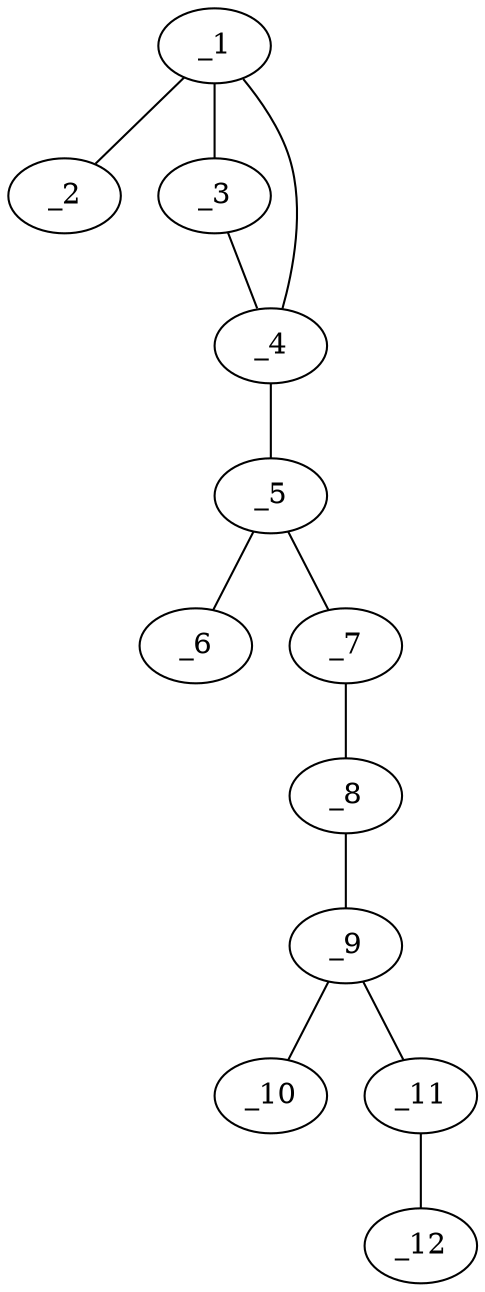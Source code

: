 graph molid649441 {
	_1	 [charge=0,
		chem=1,
		symbol="C  ",
		x="2.5",
		y="-1.116"];
	_2	 [charge=0,
		chem=1,
		symbol="C  ",
		x=2,
		y="-1.9821"];
	_1 -- _2	 [valence=1];
	_3	 [charge=0,
		chem=1,
		symbol="C  ",
		x="2.5",
		y="-0.116"];
	_1 -- _3	 [valence=1];
	_4	 [charge=0,
		chem=4,
		symbol="N  ",
		x="3.366",
		y="-0.616"];
	_1 -- _4	 [valence=1];
	_3 -- _4	 [valence=1];
	_5	 [charge=0,
		chem=1,
		symbol="C  ",
		x="4.366",
		y="-0.616"];
	_4 -- _5	 [valence=1];
	_6	 [charge=0,
		chem=2,
		symbol="O  ",
		x="4.866",
		y="-1.4821"];
	_5 -- _6	 [valence=2];
	_7	 [charge=0,
		chem=1,
		symbol="C  ",
		x="4.866",
		y="0.25"];
	_5 -- _7	 [valence=1];
	_8	 [charge=0,
		chem=1,
		symbol="C  ",
		x="5.866",
		y="0.25"];
	_7 -- _8	 [valence=1];
	_9	 [charge=0,
		chem=1,
		symbol="C  ",
		x="6.366",
		y="1.116"];
	_8 -- _9	 [valence=1];
	_10	 [charge=0,
		chem=2,
		symbol="O  ",
		x="5.866",
		y="1.9821"];
	_9 -- _10	 [valence=2];
	_11	 [charge=0,
		chem=2,
		symbol="O  ",
		x="7.366",
		y="1.116"];
	_9 -- _11	 [valence=1];
	_12	 [charge=0,
		chem=1,
		symbol="C  ",
		x="7.866",
		y="1.9821"];
	_11 -- _12	 [valence=1];
}
